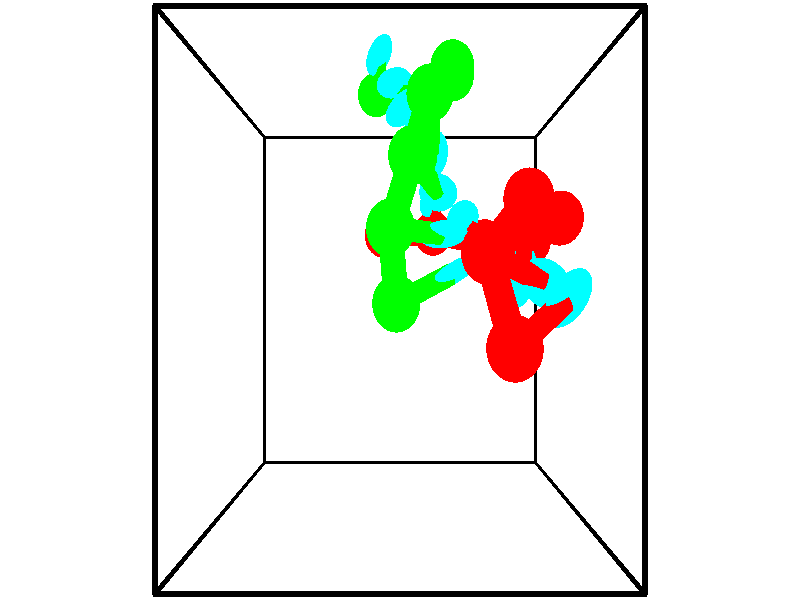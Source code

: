 // switches for output
#declare DRAW_BASES = 1; // possible values are 0, 1; only relevant for DNA ribbons
#declare DRAW_BASES_TYPE = 3; // possible values are 1, 2, 3; only relevant for DNA ribbons
#declare DRAW_FOG = 0; // set to 1 to enable fog

#include "colors.inc"

#include "transforms.inc"
background { rgb <1, 1, 1>}

#default {
   normal{
       ripples 0.25
       frequency 0.20
       turbulence 0.2
       lambda 5
   }
	finish {
		phong 0.1
		phong_size 40.
	}
}

// original window dimensions: 1024x640


// camera settings

camera {
	sky <-0, 1, 0>
	up <-0, 1, 0>
	right 1.6 * <1, 0, 0>
	location <2.5, 2.5, 11.1562>
	look_at <2.5, 2.5, 2.5>
	direction <0, 0, -8.6562>
	angle 67.0682
}


# declare cpy_camera_pos = <2.5, 2.5, 11.1562>;
# if (DRAW_FOG = 1)
fog {
	fog_type 2
	up vnormalize(cpy_camera_pos)
	color rgbt<1,1,1,0.3>
	distance 1e-5
	fog_alt 3e-3
	fog_offset 4
}
# end


// LIGHTS

# declare lum = 6;
global_settings {
	ambient_light rgb lum * <0.05, 0.05, 0.05>
	max_trace_level 15
}# declare cpy_direct_light_amount = 0.25;
light_source
{	1000 * <-1, -1, 1>,
	rgb lum * cpy_direct_light_amount
	parallel
}

light_source
{	1000 * <1, 1, -1>,
	rgb lum * cpy_direct_light_amount
	parallel
}

// strand 0

// nucleotide -1

// particle -1
sphere {
	<3.516847, 2.141133, 5.805177> 0.250000
	pigment { color rgbt <1,0,0,0> }
	no_shadow
}
cylinder {
	<3.828461, 2.355440, 5.674911>,  <4.015429, 2.484025, 5.596752>, 0.100000
	pigment { color rgbt <1,0,0,0> }
	no_shadow
}
cylinder {
	<3.828461, 2.355440, 5.674911>,  <3.516847, 2.141133, 5.805177>, 0.100000
	pigment { color rgbt <1,0,0,0> }
	no_shadow
}

// particle -1
sphere {
	<3.828461, 2.355440, 5.674911> 0.100000
	pigment { color rgbt <1,0,0,0> }
	no_shadow
}
sphere {
	0, 1
	scale<0.080000,0.200000,0.300000>
	matrix <-0.504111, 0.226403, -0.833435,
		-0.372797, 0.813445, 0.446463,
		0.779034, 0.535769, -0.325665,
		4.062171, 2.516171, 5.577212>
	pigment { color rgbt <0,1,1,0> }
	no_shadow
}
cylinder {
	<3.324998, 2.869871, 5.481095>,  <3.516847, 2.141133, 5.805177>, 0.130000
	pigment { color rgbt <1,0,0,0> }
	no_shadow
}

// nucleotide -1

// particle -1
sphere {
	<3.324998, 2.869871, 5.481095> 0.250000
	pigment { color rgbt <1,0,0,0> }
	no_shadow
}
cylinder {
	<3.675457, 2.731975, 5.346325>,  <3.885732, 2.649236, 5.265463>, 0.100000
	pigment { color rgbt <1,0,0,0> }
	no_shadow
}
cylinder {
	<3.675457, 2.731975, 5.346325>,  <3.324998, 2.869871, 5.481095>, 0.100000
	pigment { color rgbt <1,0,0,0> }
	no_shadow
}

// particle -1
sphere {
	<3.675457, 2.731975, 5.346325> 0.100000
	pigment { color rgbt <1,0,0,0> }
	no_shadow
}
sphere {
	0, 1
	scale<0.080000,0.200000,0.300000>
	matrix <-0.340428, 0.052345, -0.938813,
		0.341285, 0.937237, -0.071498,
		0.876147, -0.344742, -0.336926,
		3.938301, 2.628552, 5.245247>
	pigment { color rgbt <0,1,1,0> }
	no_shadow
}
cylinder {
	<3.788050, 3.350809, 5.116568>,  <3.324998, 2.869871, 5.481095>, 0.130000
	pigment { color rgbt <1,0,0,0> }
	no_shadow
}

// nucleotide -1

// particle -1
sphere {
	<3.788050, 3.350809, 5.116568> 0.250000
	pigment { color rgbt <1,0,0,0> }
	no_shadow
}
cylinder {
	<3.764896, 2.981437, 4.964817>,  <3.751004, 2.759814, 4.873766>, 0.100000
	pigment { color rgbt <1,0,0,0> }
	no_shadow
}
cylinder {
	<3.764896, 2.981437, 4.964817>,  <3.788050, 3.350809, 5.116568>, 0.100000
	pigment { color rgbt <1,0,0,0> }
	no_shadow
}

// particle -1
sphere {
	<3.764896, 2.981437, 4.964817> 0.100000
	pigment { color rgbt <1,0,0,0> }
	no_shadow
}
sphere {
	0, 1
	scale<0.080000,0.200000,0.300000>
	matrix <-0.342587, 0.375312, -0.861264,
		0.937701, 0.080116, -0.338080,
		-0.057885, -0.923430, -0.379377,
		3.747531, 2.704408, 4.851004>
	pigment { color rgbt <0,1,1,0> }
	no_shadow
}
cylinder {
	<4.258137, 3.248966, 4.527381>,  <3.788050, 3.350809, 5.116568>, 0.130000
	pigment { color rgbt <1,0,0,0> }
	no_shadow
}

// nucleotide -1

// particle -1
sphere {
	<4.258137, 3.248966, 4.527381> 0.250000
	pigment { color rgbt <1,0,0,0> }
	no_shadow
}
cylinder {
	<3.904884, 3.061779, 4.540560>,  <3.692933, 2.949467, 4.548467>, 0.100000
	pigment { color rgbt <1,0,0,0> }
	no_shadow
}
cylinder {
	<3.904884, 3.061779, 4.540560>,  <4.258137, 3.248966, 4.527381>, 0.100000
	pigment { color rgbt <1,0,0,0> }
	no_shadow
}

// particle -1
sphere {
	<3.904884, 3.061779, 4.540560> 0.100000
	pigment { color rgbt <1,0,0,0> }
	no_shadow
}
sphere {
	0, 1
	scale<0.080000,0.200000,0.300000>
	matrix <-0.283857, 0.477128, -0.831729,
		0.373500, -0.743880, -0.554203,
		-0.883132, -0.467965, 0.032948,
		3.639945, 2.921389, 4.550444>
	pigment { color rgbt <0,1,1,0> }
	no_shadow
}
cylinder {
	<4.087472, 3.107892, 3.782834>,  <4.258137, 3.248966, 4.527381>, 0.130000
	pigment { color rgbt <1,0,0,0> }
	no_shadow
}

// nucleotide -1

// particle -1
sphere {
	<4.087472, 3.107892, 3.782834> 0.250000
	pigment { color rgbt <1,0,0,0> }
	no_shadow
}
cylinder {
	<3.767384, 3.089789, 4.022032>,  <3.575330, 3.078928, 4.165550>, 0.100000
	pigment { color rgbt <1,0,0,0> }
	no_shadow
}
cylinder {
	<3.767384, 3.089789, 4.022032>,  <4.087472, 3.107892, 3.782834>, 0.100000
	pigment { color rgbt <1,0,0,0> }
	no_shadow
}

// particle -1
sphere {
	<3.767384, 3.089789, 4.022032> 0.100000
	pigment { color rgbt <1,0,0,0> }
	no_shadow
}
sphere {
	0, 1
	scale<0.080000,0.200000,0.300000>
	matrix <-0.489717, 0.624874, -0.608038,
		-0.346153, -0.779413, -0.522200,
		-0.800222, -0.045256, 0.597994,
		3.527317, 3.076212, 4.201430>
	pigment { color rgbt <0,1,1,0> }
	no_shadow
}
cylinder {
	<3.598402, 3.121956, 3.329147>,  <4.087472, 3.107892, 3.782834>, 0.130000
	pigment { color rgbt <1,0,0,0> }
	no_shadow
}

// nucleotide -1

// particle -1
sphere {
	<3.598402, 3.121956, 3.329147> 0.250000
	pigment { color rgbt <1,0,0,0> }
	no_shadow
}
cylinder {
	<3.402992, 3.227887, 3.661703>,  <3.285747, 3.291445, 3.861237>, 0.100000
	pigment { color rgbt <1,0,0,0> }
	no_shadow
}
cylinder {
	<3.402992, 3.227887, 3.661703>,  <3.598402, 3.121956, 3.329147>, 0.100000
	pigment { color rgbt <1,0,0,0> }
	no_shadow
}

// particle -1
sphere {
	<3.402992, 3.227887, 3.661703> 0.100000
	pigment { color rgbt <1,0,0,0> }
	no_shadow
}
sphere {
	0, 1
	scale<0.080000,0.200000,0.300000>
	matrix <-0.548967, 0.647331, -0.528769,
		-0.678218, -0.714723, -0.170856,
		-0.488524, 0.264827, 0.831391,
		3.256435, 3.307335, 3.911120>
	pigment { color rgbt <0,1,1,0> }
	no_shadow
}
cylinder {
	<2.942921, 3.244241, 3.056917>,  <3.598402, 3.121956, 3.329147>, 0.130000
	pigment { color rgbt <1,0,0,0> }
	no_shadow
}

// nucleotide -1

// particle -1
sphere {
	<2.942921, 3.244241, 3.056917> 0.250000
	pigment { color rgbt <1,0,0,0> }
	no_shadow
}
cylinder {
	<2.927834, 3.419736, 3.416046>,  <2.918781, 3.525033, 3.631524>, 0.100000
	pigment { color rgbt <1,0,0,0> }
	no_shadow
}
cylinder {
	<2.927834, 3.419736, 3.416046>,  <2.942921, 3.244241, 3.056917>, 0.100000
	pigment { color rgbt <1,0,0,0> }
	no_shadow
}

// particle -1
sphere {
	<2.927834, 3.419736, 3.416046> 0.100000
	pigment { color rgbt <1,0,0,0> }
	no_shadow
}
sphere {
	0, 1
	scale<0.080000,0.200000,0.300000>
	matrix <-0.559632, 0.735077, -0.382719,
		-0.827883, -0.516886, 0.217805,
		-0.037719, 0.438737, 0.897823,
		2.916518, 3.551357, 3.685393>
	pigment { color rgbt <0,1,1,0> }
	no_shadow
}
cylinder {
	<2.288855, 3.208643, 3.252109>,  <2.942921, 3.244241, 3.056917>, 0.130000
	pigment { color rgbt <1,0,0,0> }
	no_shadow
}

// nucleotide -1

// particle -1
sphere {
	<2.288855, 3.208643, 3.252109> 0.250000
	pigment { color rgbt <1,0,0,0> }
	no_shadow
}
cylinder {
	<2.457401, 3.521420, 3.435856>,  <2.558529, 3.709085, 3.546104>, 0.100000
	pigment { color rgbt <1,0,0,0> }
	no_shadow
}
cylinder {
	<2.457401, 3.521420, 3.435856>,  <2.288855, 3.208643, 3.252109>, 0.100000
	pigment { color rgbt <1,0,0,0> }
	no_shadow
}

// particle -1
sphere {
	<2.457401, 3.521420, 3.435856> 0.100000
	pigment { color rgbt <1,0,0,0> }
	no_shadow
}
sphere {
	0, 1
	scale<0.080000,0.200000,0.300000>
	matrix <-0.654131, 0.612893, -0.443254,
		-0.628142, -0.113715, 0.769744,
		0.421366, 0.781941, 0.459368,
		2.583811, 3.756002, 3.573666>
	pigment { color rgbt <0,1,1,0> }
	no_shadow
}
// strand 1

// nucleotide -1

// particle -1
sphere {
	<2.162760, 4.888400, 2.713587> 0.250000
	pigment { color rgbt <0,1,0,0> }
	no_shadow
}
cylinder {
	<2.202316, 5.025826, 3.087151>,  <2.226050, 5.108281, 3.311289>, 0.100000
	pigment { color rgbt <0,1,0,0> }
	no_shadow
}
cylinder {
	<2.202316, 5.025826, 3.087151>,  <2.162760, 4.888400, 2.713587>, 0.100000
	pigment { color rgbt <0,1,0,0> }
	no_shadow
}

// particle -1
sphere {
	<2.202316, 5.025826, 3.087151> 0.100000
	pigment { color rgbt <0,1,0,0> }
	no_shadow
}
sphere {
	0, 1
	scale<0.080000,0.200000,0.300000>
	matrix <0.609073, -0.763071, 0.216223,
		0.786925, 0.547436, -0.284716,
		0.098890, 0.343564, 0.933908,
		2.231983, 5.128895, 3.367323>
	pigment { color rgbt <0,1,1,0> }
	no_shadow
}
cylinder {
	<2.849797, 4.837807, 2.923446>,  <2.162760, 4.888400, 2.713587>, 0.130000
	pigment { color rgbt <0,1,0,0> }
	no_shadow
}

// nucleotide -1

// particle -1
sphere {
	<2.849797, 4.837807, 2.923446> 0.250000
	pigment { color rgbt <0,1,0,0> }
	no_shadow
}
cylinder {
	<2.610771, 4.814468, 3.243324>,  <2.467356, 4.800466, 3.435251>, 0.100000
	pigment { color rgbt <0,1,0,0> }
	no_shadow
}
cylinder {
	<2.610771, 4.814468, 3.243324>,  <2.849797, 4.837807, 2.923446>, 0.100000
	pigment { color rgbt <0,1,0,0> }
	no_shadow
}

// particle -1
sphere {
	<2.610771, 4.814468, 3.243324> 0.100000
	pigment { color rgbt <0,1,0,0> }
	no_shadow
}
sphere {
	0, 1
	scale<0.080000,0.200000,0.300000>
	matrix <0.488407, -0.817460, 0.305315,
		0.635906, 0.573022, 0.516981,
		-0.597564, -0.058346, 0.799696,
		2.431502, 4.796965, 3.483233>
	pigment { color rgbt <0,1,1,0> }
	no_shadow
}
cylinder {
	<3.178591, 4.848052, 3.550671>,  <2.849797, 4.837807, 2.923446>, 0.130000
	pigment { color rgbt <0,1,0,0> }
	no_shadow
}

// nucleotide -1

// particle -1
sphere {
	<3.178591, 4.848052, 3.550671> 0.250000
	pigment { color rgbt <0,1,0,0> }
	no_shadow
}
cylinder {
	<2.838997, 4.647675, 3.617939>,  <2.635241, 4.527448, 3.658300>, 0.100000
	pigment { color rgbt <0,1,0,0> }
	no_shadow
}
cylinder {
	<2.838997, 4.647675, 3.617939>,  <3.178591, 4.848052, 3.550671>, 0.100000
	pigment { color rgbt <0,1,0,0> }
	no_shadow
}

// particle -1
sphere {
	<2.838997, 4.647675, 3.617939> 0.100000
	pigment { color rgbt <0,1,0,0> }
	no_shadow
}
sphere {
	0, 1
	scale<0.080000,0.200000,0.300000>
	matrix <0.493616, -0.638248, 0.590748,
		-0.188597, 0.584548, 0.789136,
		-0.848984, -0.500943, 0.168170,
		2.584301, 4.497392, 3.668390>
	pigment { color rgbt <0,1,1,0> }
	no_shadow
}
cylinder {
	<3.095056, 4.711565, 4.274298>,  <3.178591, 4.848052, 3.550671>, 0.130000
	pigment { color rgbt <0,1,0,0> }
	no_shadow
}

// nucleotide -1

// particle -1
sphere {
	<3.095056, 4.711565, 4.274298> 0.250000
	pigment { color rgbt <0,1,0,0> }
	no_shadow
}
cylinder {
	<2.895424, 4.429558, 4.072758>,  <2.775645, 4.260353, 3.951833>, 0.100000
	pigment { color rgbt <0,1,0,0> }
	no_shadow
}
cylinder {
	<2.895424, 4.429558, 4.072758>,  <3.095056, 4.711565, 4.274298>, 0.100000
	pigment { color rgbt <0,1,0,0> }
	no_shadow
}

// particle -1
sphere {
	<2.895424, 4.429558, 4.072758> 0.100000
	pigment { color rgbt <0,1,0,0> }
	no_shadow
}
sphere {
	0, 1
	scale<0.080000,0.200000,0.300000>
	matrix <0.282118, -0.681958, 0.674791,
		-0.819346, 0.194630, 0.539250,
		-0.499081, -0.705020, -0.503851,
		2.745700, 4.218052, 3.921602>
	pigment { color rgbt <0,1,1,0> }
	no_shadow
}
cylinder {
	<2.818632, 4.327878, 4.755373>,  <3.095056, 4.711565, 4.274298>, 0.130000
	pigment { color rgbt <0,1,0,0> }
	no_shadow
}

// nucleotide -1

// particle -1
sphere {
	<2.818632, 4.327878, 4.755373> 0.250000
	pigment { color rgbt <0,1,0,0> }
	no_shadow
}
cylinder {
	<2.842552, 4.076557, 4.445107>,  <2.856904, 3.925764, 4.258946>, 0.100000
	pigment { color rgbt <0,1,0,0> }
	no_shadow
}
cylinder {
	<2.842552, 4.076557, 4.445107>,  <2.818632, 4.327878, 4.755373>, 0.100000
	pigment { color rgbt <0,1,0,0> }
	no_shadow
}

// particle -1
sphere {
	<2.842552, 4.076557, 4.445107> 0.100000
	pigment { color rgbt <0,1,0,0> }
	no_shadow
}
sphere {
	0, 1
	scale<0.080000,0.200000,0.300000>
	matrix <0.278479, -0.735706, 0.617403,
		-0.958579, -0.252927, 0.130974,
		0.059800, -0.628303, -0.775667,
		2.860492, 3.888066, 4.212407>
	pigment { color rgbt <0,1,1,0> }
	no_shadow
}
cylinder {
	<2.629585, 3.727091, 5.018680>,  <2.818632, 4.327878, 4.755373>, 0.130000
	pigment { color rgbt <0,1,0,0> }
	no_shadow
}

// nucleotide -1

// particle -1
sphere {
	<2.629585, 3.727091, 5.018680> 0.250000
	pigment { color rgbt <0,1,0,0> }
	no_shadow
}
cylinder {
	<2.800568, 3.592237, 4.683151>,  <2.903157, 3.511326, 4.481834>, 0.100000
	pigment { color rgbt <0,1,0,0> }
	no_shadow
}
cylinder {
	<2.800568, 3.592237, 4.683151>,  <2.629585, 3.727091, 5.018680>, 0.100000
	pigment { color rgbt <0,1,0,0> }
	no_shadow
}

// particle -1
sphere {
	<2.800568, 3.592237, 4.683151> 0.100000
	pigment { color rgbt <0,1,0,0> }
	no_shadow
}
sphere {
	0, 1
	scale<0.080000,0.200000,0.300000>
	matrix <0.234394, -0.854803, 0.463002,
		-0.873121, -0.394529, -0.286369,
		0.427457, -0.337133, -0.838822,
		2.928805, 3.491097, 4.431505>
	pigment { color rgbt <0,1,1,0> }
	no_shadow
}
cylinder {
	<2.402425, 3.114564, 4.973661>,  <2.629585, 3.727091, 5.018680>, 0.130000
	pigment { color rgbt <0,1,0,0> }
	no_shadow
}

// nucleotide -1

// particle -1
sphere {
	<2.402425, 3.114564, 4.973661> 0.250000
	pigment { color rgbt <0,1,0,0> }
	no_shadow
}
cylinder {
	<2.731766, 3.104012, 4.746895>,  <2.929370, 3.097680, 4.610835>, 0.100000
	pigment { color rgbt <0,1,0,0> }
	no_shadow
}
cylinder {
	<2.731766, 3.104012, 4.746895>,  <2.402425, 3.114564, 4.973661>, 0.100000
	pigment { color rgbt <0,1,0,0> }
	no_shadow
}

// particle -1
sphere {
	<2.731766, 3.104012, 4.746895> 0.100000
	pigment { color rgbt <0,1,0,0> }
	no_shadow
}
sphere {
	0, 1
	scale<0.080000,0.200000,0.300000>
	matrix <0.251971, -0.878076, 0.406809,
		-0.508527, -0.477794, -0.716319,
		0.823353, -0.026382, -0.566916,
		2.978772, 3.096097, 4.576820>
	pigment { color rgbt <0,1,1,0> }
	no_shadow
}
cylinder {
	<2.461557, 2.468416, 4.883476>,  <2.402425, 3.114564, 4.973661>, 0.130000
	pigment { color rgbt <0,1,0,0> }
	no_shadow
}

// nucleotide -1

// particle -1
sphere {
	<2.461557, 2.468416, 4.883476> 0.250000
	pigment { color rgbt <0,1,0,0> }
	no_shadow
}
cylinder {
	<2.819214, 2.627934, 4.802017>,  <3.033808, 2.723644, 4.753142>, 0.100000
	pigment { color rgbt <0,1,0,0> }
	no_shadow
}
cylinder {
	<2.819214, 2.627934, 4.802017>,  <2.461557, 2.468416, 4.883476>, 0.100000
	pigment { color rgbt <0,1,0,0> }
	no_shadow
}

// particle -1
sphere {
	<2.819214, 2.627934, 4.802017> 0.100000
	pigment { color rgbt <0,1,0,0> }
	no_shadow
}
sphere {
	0, 1
	scale<0.080000,0.200000,0.300000>
	matrix <0.443707, -0.850288, 0.283081,
		-0.060267, -0.343475, -0.937226,
		0.894143, 0.398793, -0.203647,
		3.087457, 2.747571, 4.740923>
	pigment { color rgbt <0,1,1,0> }
	no_shadow
}
// box output
cylinder {
	<0.000000, 0.000000, 0.000000>,  <5.000000, 0.000000, 0.000000>, 0.025000
	pigment { color rgbt <0,0,0,0> }
	no_shadow
}
cylinder {
	<0.000000, 0.000000, 0.000000>,  <0.000000, 5.000000, 0.000000>, 0.025000
	pigment { color rgbt <0,0,0,0> }
	no_shadow
}
cylinder {
	<0.000000, 0.000000, 0.000000>,  <0.000000, 0.000000, 5.000000>, 0.025000
	pigment { color rgbt <0,0,0,0> }
	no_shadow
}
cylinder {
	<5.000000, 5.000000, 5.000000>,  <0.000000, 5.000000, 5.000000>, 0.025000
	pigment { color rgbt <0,0,0,0> }
	no_shadow
}
cylinder {
	<5.000000, 5.000000, 5.000000>,  <5.000000, 0.000000, 5.000000>, 0.025000
	pigment { color rgbt <0,0,0,0> }
	no_shadow
}
cylinder {
	<5.000000, 5.000000, 5.000000>,  <5.000000, 5.000000, 0.000000>, 0.025000
	pigment { color rgbt <0,0,0,0> }
	no_shadow
}
cylinder {
	<0.000000, 0.000000, 5.000000>,  <0.000000, 5.000000, 5.000000>, 0.025000
	pigment { color rgbt <0,0,0,0> }
	no_shadow
}
cylinder {
	<0.000000, 0.000000, 5.000000>,  <5.000000, 0.000000, 5.000000>, 0.025000
	pigment { color rgbt <0,0,0,0> }
	no_shadow
}
cylinder {
	<5.000000, 5.000000, 0.000000>,  <0.000000, 5.000000, 0.000000>, 0.025000
	pigment { color rgbt <0,0,0,0> }
	no_shadow
}
cylinder {
	<5.000000, 5.000000, 0.000000>,  <5.000000, 0.000000, 0.000000>, 0.025000
	pigment { color rgbt <0,0,0,0> }
	no_shadow
}
cylinder {
	<5.000000, 0.000000, 5.000000>,  <5.000000, 0.000000, 0.000000>, 0.025000
	pigment { color rgbt <0,0,0,0> }
	no_shadow
}
cylinder {
	<0.000000, 5.000000, 0.000000>,  <0.000000, 5.000000, 5.000000>, 0.025000
	pigment { color rgbt <0,0,0,0> }
	no_shadow
}
// end of box output

